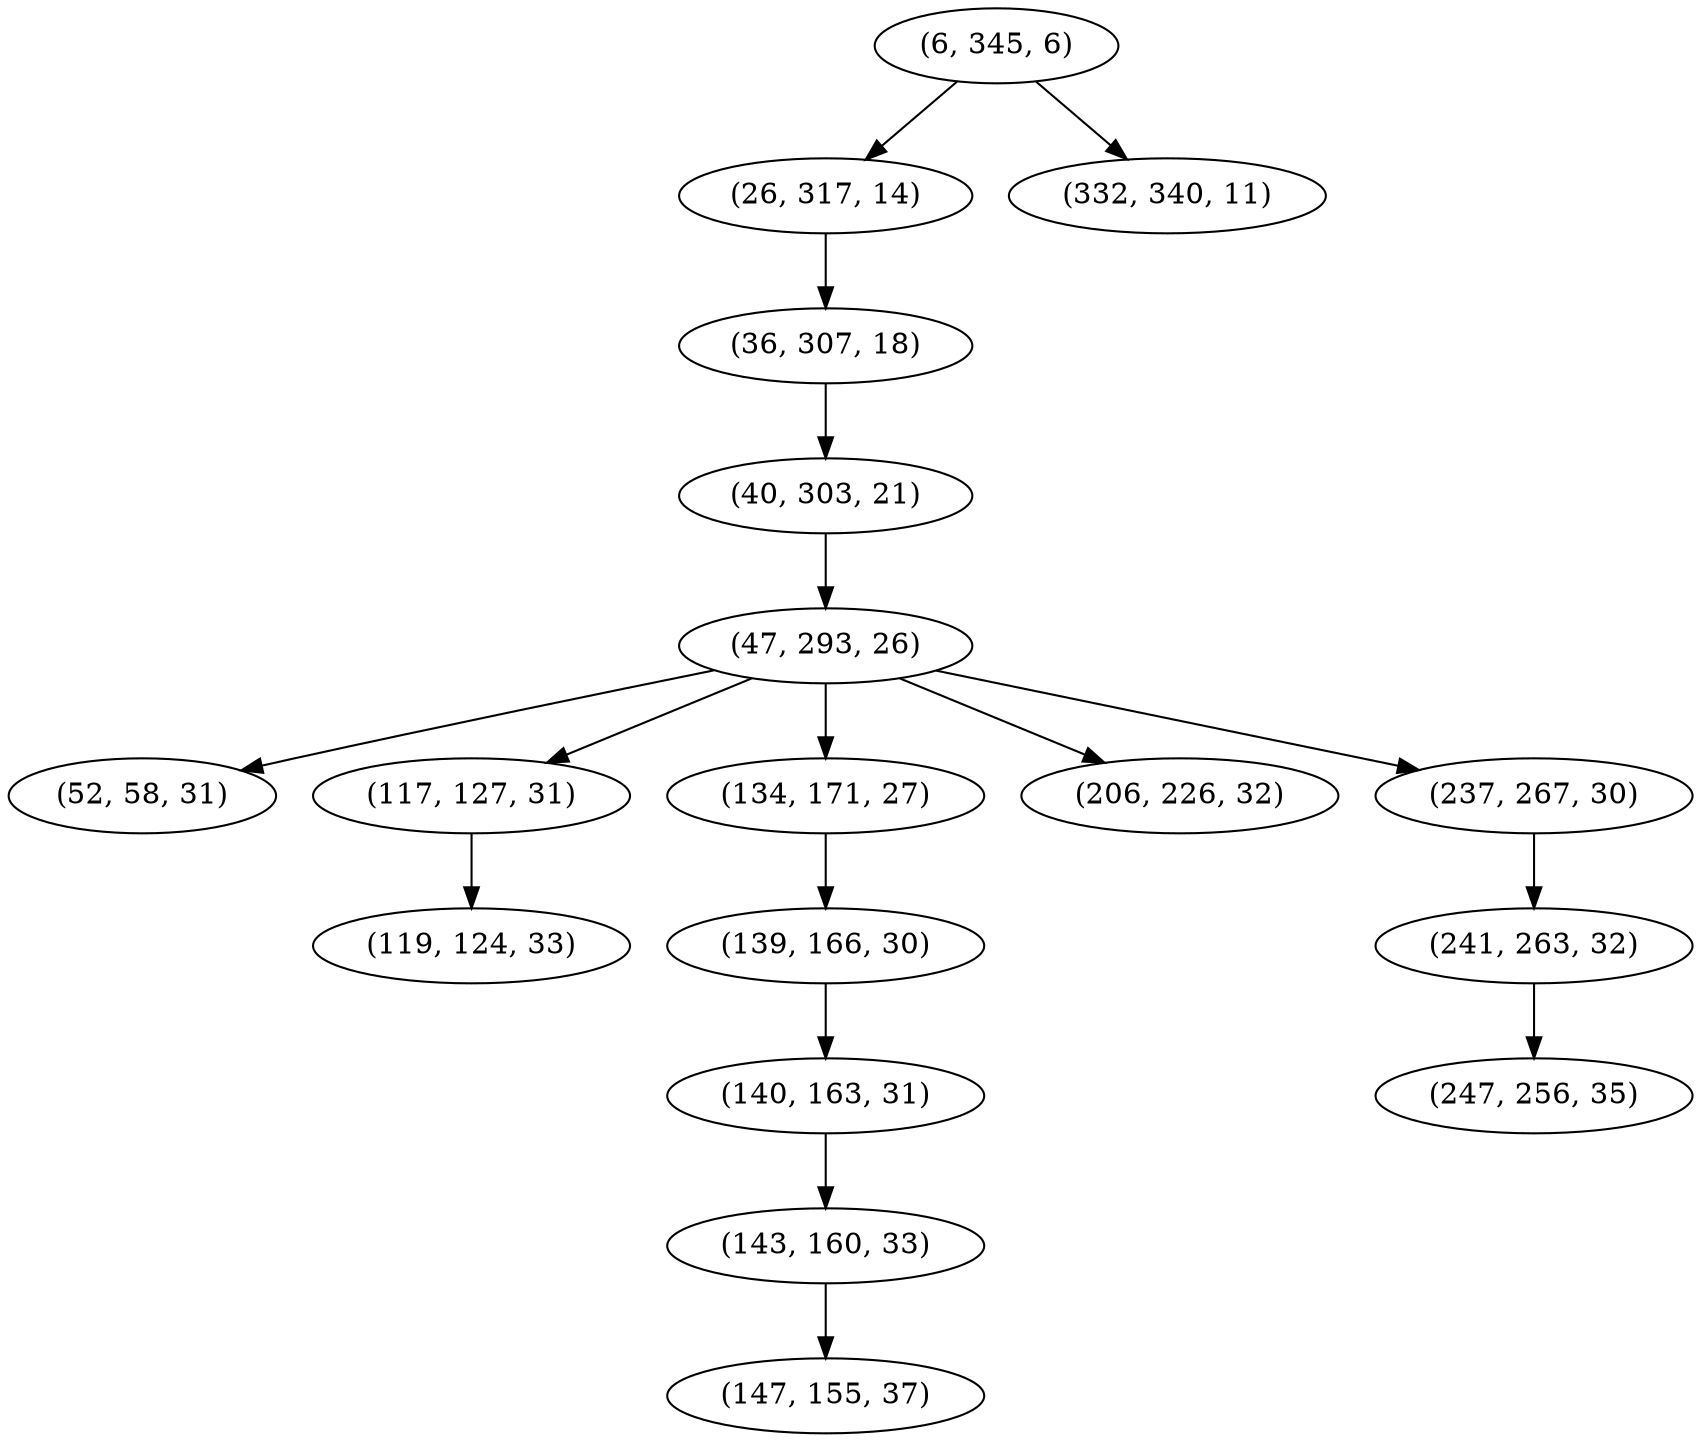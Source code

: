 digraph tree {
    "(6, 345, 6)";
    "(26, 317, 14)";
    "(36, 307, 18)";
    "(40, 303, 21)";
    "(47, 293, 26)";
    "(52, 58, 31)";
    "(117, 127, 31)";
    "(119, 124, 33)";
    "(134, 171, 27)";
    "(139, 166, 30)";
    "(140, 163, 31)";
    "(143, 160, 33)";
    "(147, 155, 37)";
    "(206, 226, 32)";
    "(237, 267, 30)";
    "(241, 263, 32)";
    "(247, 256, 35)";
    "(332, 340, 11)";
    "(6, 345, 6)" -> "(26, 317, 14)";
    "(6, 345, 6)" -> "(332, 340, 11)";
    "(26, 317, 14)" -> "(36, 307, 18)";
    "(36, 307, 18)" -> "(40, 303, 21)";
    "(40, 303, 21)" -> "(47, 293, 26)";
    "(47, 293, 26)" -> "(52, 58, 31)";
    "(47, 293, 26)" -> "(117, 127, 31)";
    "(47, 293, 26)" -> "(134, 171, 27)";
    "(47, 293, 26)" -> "(206, 226, 32)";
    "(47, 293, 26)" -> "(237, 267, 30)";
    "(117, 127, 31)" -> "(119, 124, 33)";
    "(134, 171, 27)" -> "(139, 166, 30)";
    "(139, 166, 30)" -> "(140, 163, 31)";
    "(140, 163, 31)" -> "(143, 160, 33)";
    "(143, 160, 33)" -> "(147, 155, 37)";
    "(237, 267, 30)" -> "(241, 263, 32)";
    "(241, 263, 32)" -> "(247, 256, 35)";
}
